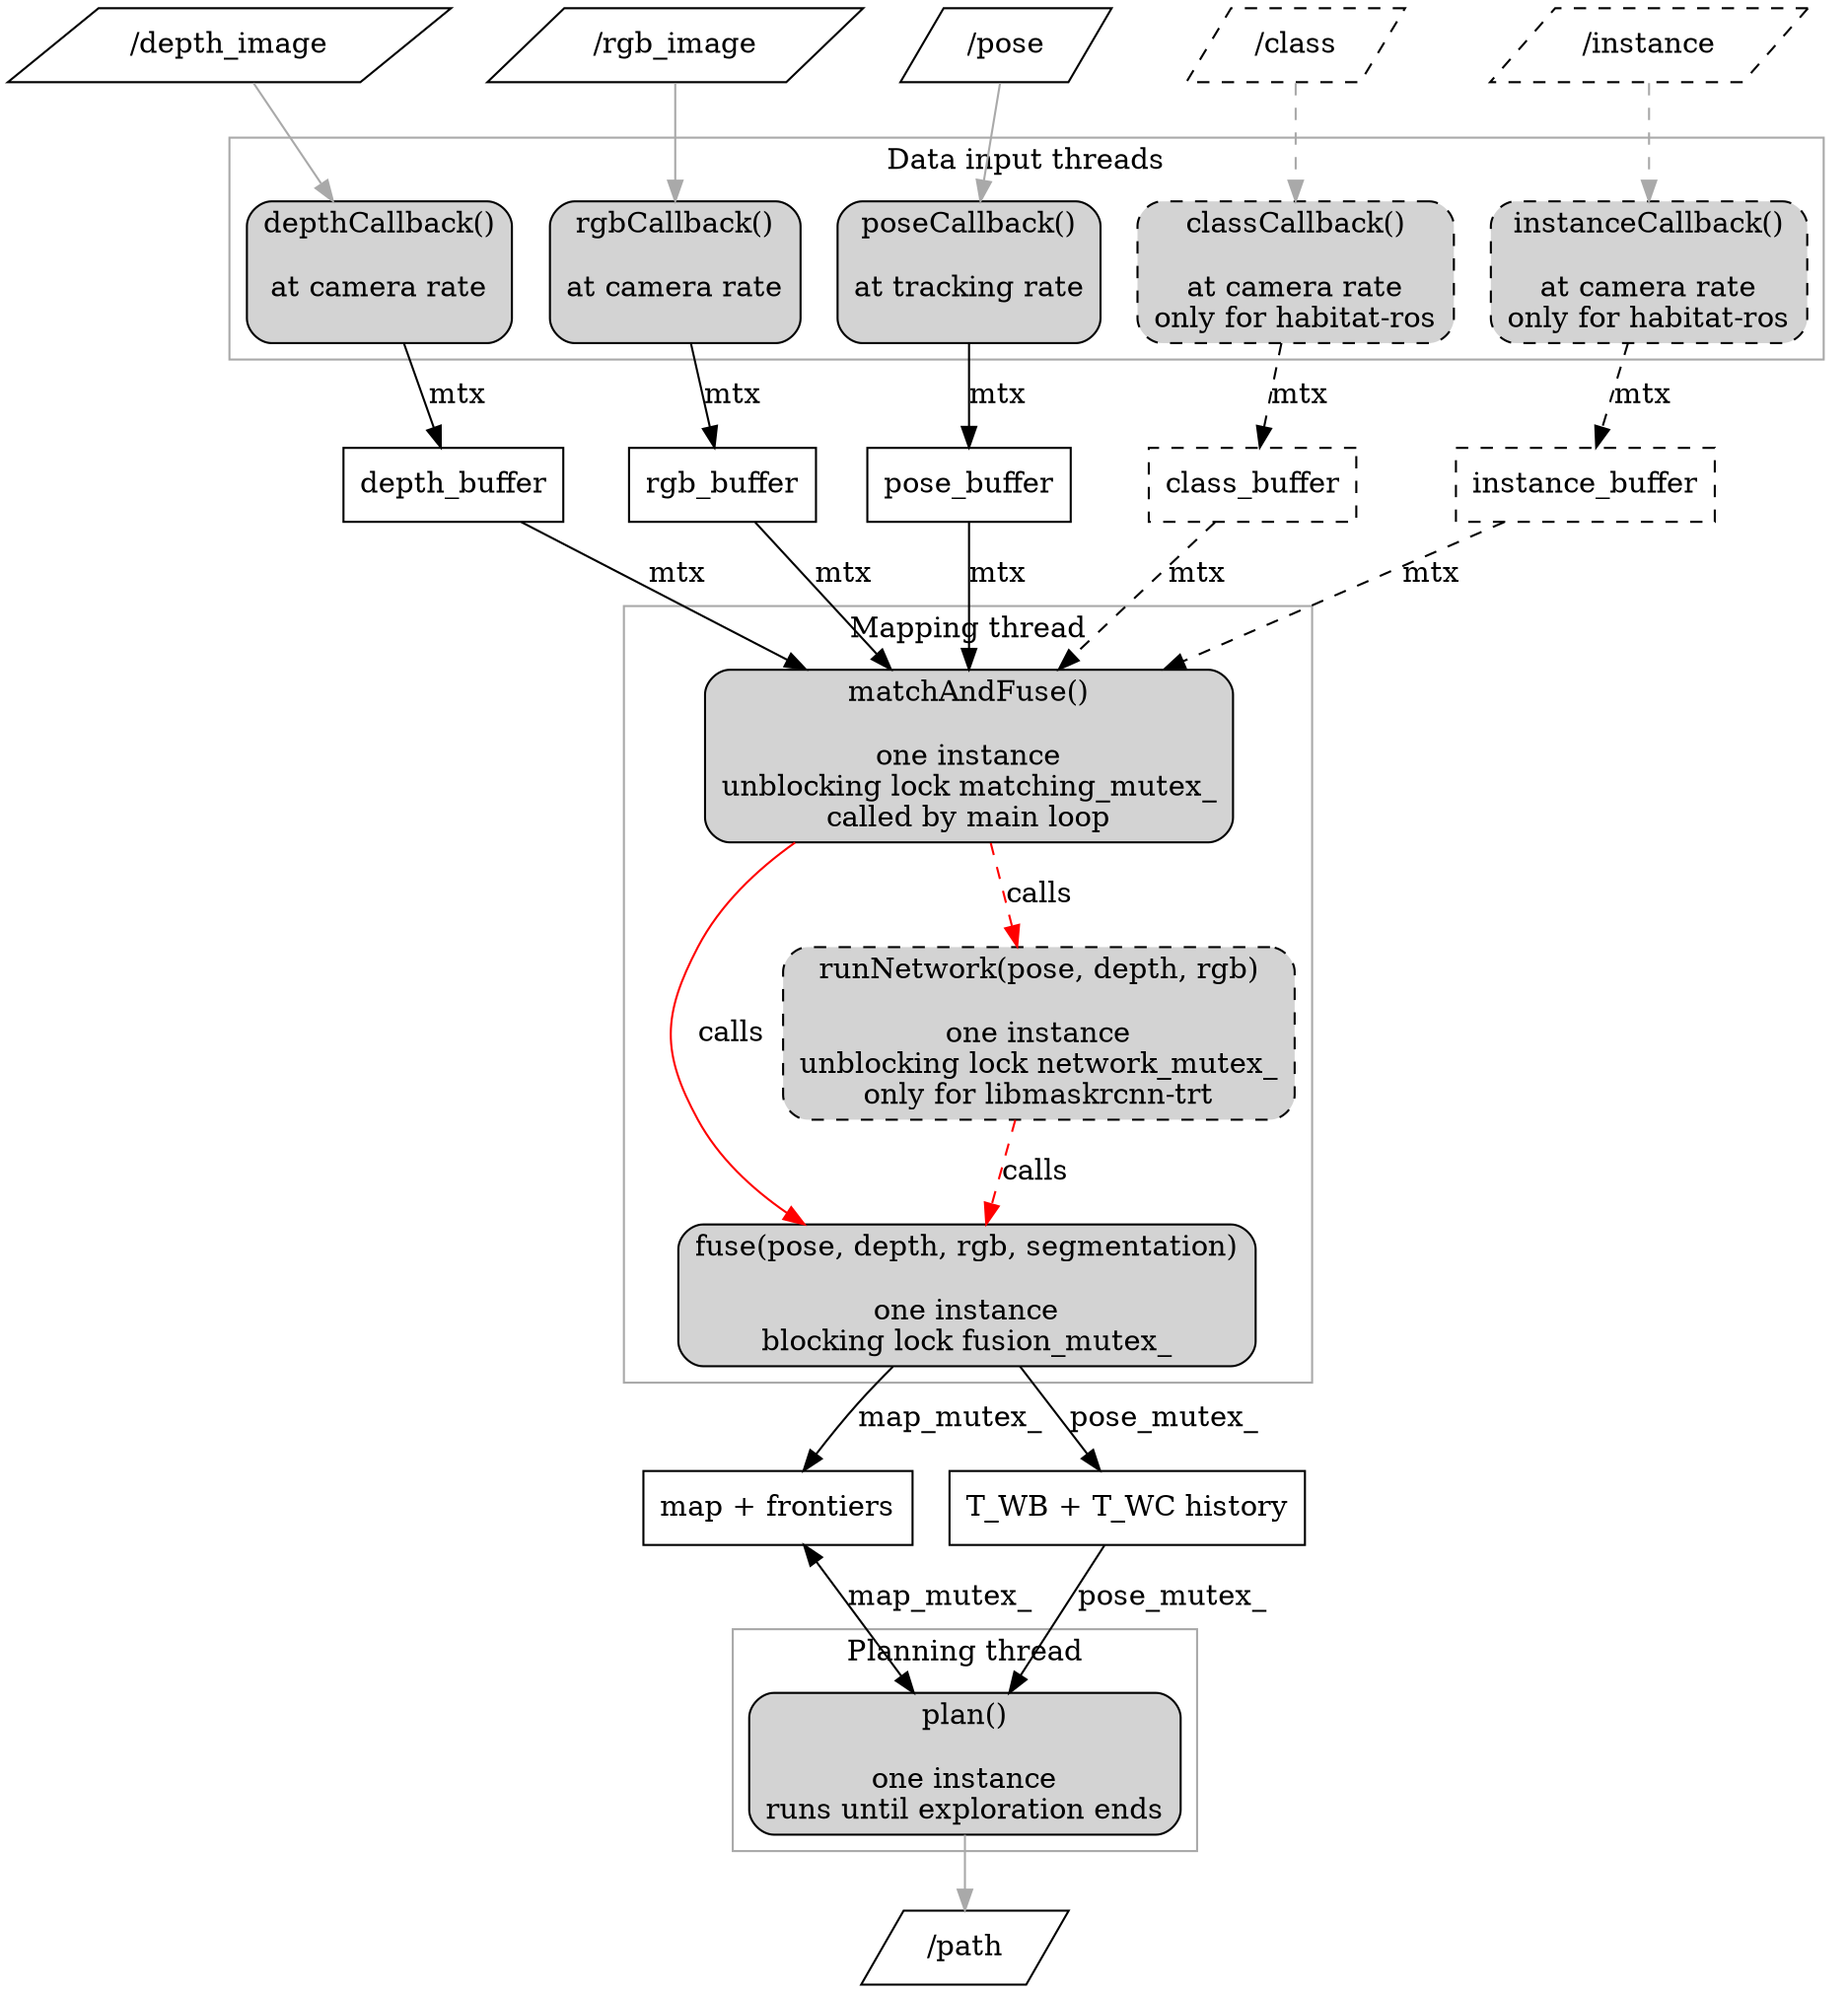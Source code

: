 digraph supereight_ros_threads {
	edge [color=black]

	subgraph cluster_0 {
		label = "Data input threads"
		color=darkgray

		subgraph functions {
			node [shape=box, style="filled, rounded", fillcolor=lightgray, label="\N()"]
			depthCallback [label="\N()\n\nat camera rate\n "]
			rgbCallback [label="\N()\n\nat camera rate\n "]
			poseCallback [label="\N()\n\nat tracking rate\n "]
			subgraph optional {
				node [style="filled, rounded, dashed"]
				classCallback [label="\N()\n\nat camera rate\nonly for habitat-ros"]
				instanceCallback [label="\N()\n\nat camera rate\nonly for habitat-ros"]
			}
		}
	}

	subgraph cluster_1 {
		label = "Mapping thread"
		color=darkgray

		subgraph functions {
			node [shape=box, style="filled, rounded", fillcolor=lightgray, label="\N()"]
			matchAndFuse [label="\N()\n\none instance\nunblocking lock matching_mutex_\ncalled by main loop"]
			fuse [label="\N(pose, depth, rgb, segmentation)\n\none instance\nblocking lock fusion_mutex_"]
			subgraph optional {
				node [style="filled, rounded, dashed"]
				runNetwork [label="\N(pose, depth, rgb)\n\none instance\nunblocking lock network_mutex_\nonly for libmaskrcnn-trt", style="filled, rounded, dashed"]
			}
		}
		subgraph function_calls {
			edge [color=red, label="calls"]
			matchAndFuse -> fuse
			subgraph optional {
				edge [style=dashed]
				matchAndFuse -> runNetwork -> fuse
			}
		}
	}

	subgraph cluster_2 {
		label = "Planning thread"
		color=darkgray

		subgraph functions {
			node [shape=box, style="filled, rounded", fillcolor=lightgray, label="\N()"]
			plan [label="\N()\n\none instance\nruns until exploration ends"]
		}
	}

	subgraph topics {
		node [shape=parallelogram, label="/\N"]
		edge [color=darkgray]
		depth_image, rgb_image, pose
		depth_image -> depthCallback
		rgb_image -> rgbCallback
		pose -> poseCallback
		plan -> path
		subgraph optional {
			node [style=dashed]
			edge [style=dashed]
			class, instance
			class -> classCallback
			instance -> instanceCallback
		}
	}

	subgraph buffers {
		node [shape=box]
		edge [color=black, label="mtx"]
		depthCallback -> depth_buffer
		rgbCallback -> rgb_buffer
		poseCallback -> pose_buffer
		{depth_buffer, rgb_buffer, pose_buffer} -> matchAndFuse

		map [label="map + frontiers"]
		pose_history [label="T_WB + T_WC history"]
		fuse -> map [label="map_mutex_"]
		map -> plan [label="map_mutex_", dir=both]
		fuse -> pose_history -> plan [label="pose_mutex_"]

		subgraph optional {
			node [style=dashed]
			edge [style=dashed]
			classCallback -> class_buffer
			instanceCallback -> instance_buffer
			{class_buffer, instance_buffer} -> matchAndFuse
		}
	}
}

